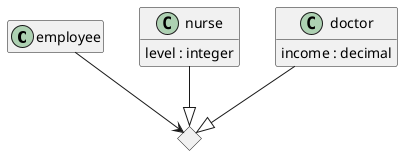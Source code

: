 @startuml
hide <<Method>> circle
hide <<Response>> circle
hide <<Parameter>> circle
hide empty methods
hide empty fields
set namespaceSeparator none

class "employee" {
}

class "nurse" {
  level : integer
}

class "doctor" {
  income : decimal
}

diamond anon1

"employee" --> "anon1"

"doctor" --|> "anon1"

"nurse" --|> "anon1"

@enduml